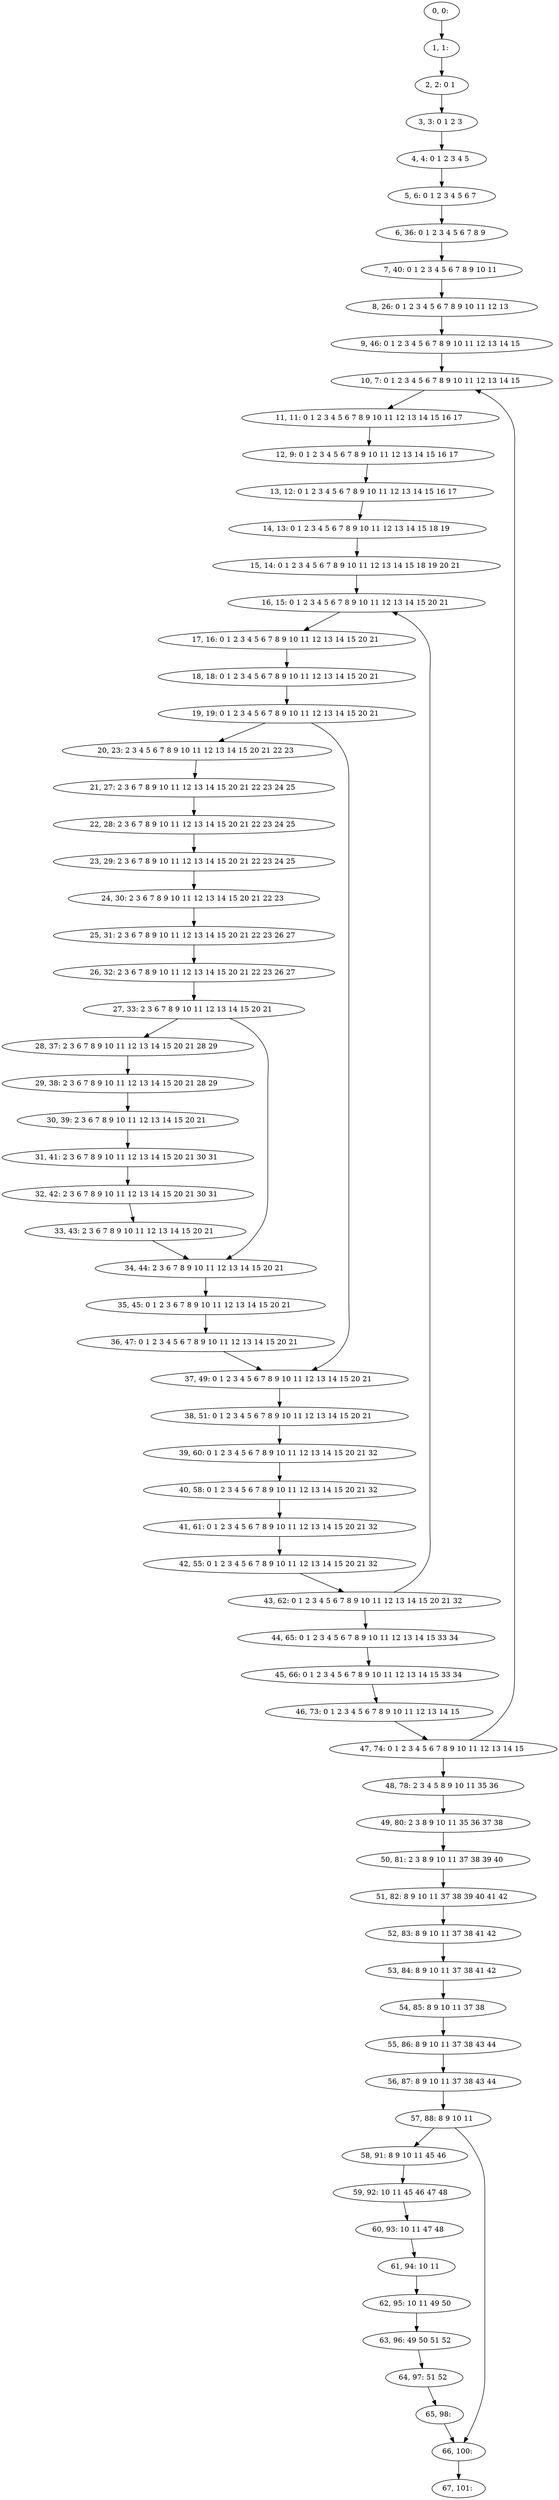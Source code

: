 digraph G {
0[label="0, 0: "];
1[label="1, 1: "];
2[label="2, 2: 0 1 "];
3[label="3, 3: 0 1 2 3 "];
4[label="4, 4: 0 1 2 3 4 5 "];
5[label="5, 6: 0 1 2 3 4 5 6 7 "];
6[label="6, 36: 0 1 2 3 4 5 6 7 8 9 "];
7[label="7, 40: 0 1 2 3 4 5 6 7 8 9 10 11 "];
8[label="8, 26: 0 1 2 3 4 5 6 7 8 9 10 11 12 13 "];
9[label="9, 46: 0 1 2 3 4 5 6 7 8 9 10 11 12 13 14 15 "];
10[label="10, 7: 0 1 2 3 4 5 6 7 8 9 10 11 12 13 14 15 "];
11[label="11, 11: 0 1 2 3 4 5 6 7 8 9 10 11 12 13 14 15 16 17 "];
12[label="12, 9: 0 1 2 3 4 5 6 7 8 9 10 11 12 13 14 15 16 17 "];
13[label="13, 12: 0 1 2 3 4 5 6 7 8 9 10 11 12 13 14 15 16 17 "];
14[label="14, 13: 0 1 2 3 4 5 6 7 8 9 10 11 12 13 14 15 18 19 "];
15[label="15, 14: 0 1 2 3 4 5 6 7 8 9 10 11 12 13 14 15 18 19 20 21 "];
16[label="16, 15: 0 1 2 3 4 5 6 7 8 9 10 11 12 13 14 15 20 21 "];
17[label="17, 16: 0 1 2 3 4 5 6 7 8 9 10 11 12 13 14 15 20 21 "];
18[label="18, 18: 0 1 2 3 4 5 6 7 8 9 10 11 12 13 14 15 20 21 "];
19[label="19, 19: 0 1 2 3 4 5 6 7 8 9 10 11 12 13 14 15 20 21 "];
20[label="20, 23: 2 3 4 5 6 7 8 9 10 11 12 13 14 15 20 21 22 23 "];
21[label="21, 27: 2 3 6 7 8 9 10 11 12 13 14 15 20 21 22 23 24 25 "];
22[label="22, 28: 2 3 6 7 8 9 10 11 12 13 14 15 20 21 22 23 24 25 "];
23[label="23, 29: 2 3 6 7 8 9 10 11 12 13 14 15 20 21 22 23 24 25 "];
24[label="24, 30: 2 3 6 7 8 9 10 11 12 13 14 15 20 21 22 23 "];
25[label="25, 31: 2 3 6 7 8 9 10 11 12 13 14 15 20 21 22 23 26 27 "];
26[label="26, 32: 2 3 6 7 8 9 10 11 12 13 14 15 20 21 22 23 26 27 "];
27[label="27, 33: 2 3 6 7 8 9 10 11 12 13 14 15 20 21 "];
28[label="28, 37: 2 3 6 7 8 9 10 11 12 13 14 15 20 21 28 29 "];
29[label="29, 38: 2 3 6 7 8 9 10 11 12 13 14 15 20 21 28 29 "];
30[label="30, 39: 2 3 6 7 8 9 10 11 12 13 14 15 20 21 "];
31[label="31, 41: 2 3 6 7 8 9 10 11 12 13 14 15 20 21 30 31 "];
32[label="32, 42: 2 3 6 7 8 9 10 11 12 13 14 15 20 21 30 31 "];
33[label="33, 43: 2 3 6 7 8 9 10 11 12 13 14 15 20 21 "];
34[label="34, 44: 2 3 6 7 8 9 10 11 12 13 14 15 20 21 "];
35[label="35, 45: 0 1 2 3 6 7 8 9 10 11 12 13 14 15 20 21 "];
36[label="36, 47: 0 1 2 3 4 5 6 7 8 9 10 11 12 13 14 15 20 21 "];
37[label="37, 49: 0 1 2 3 4 5 6 7 8 9 10 11 12 13 14 15 20 21 "];
38[label="38, 51: 0 1 2 3 4 5 6 7 8 9 10 11 12 13 14 15 20 21 "];
39[label="39, 60: 0 1 2 3 4 5 6 7 8 9 10 11 12 13 14 15 20 21 32 "];
40[label="40, 58: 0 1 2 3 4 5 6 7 8 9 10 11 12 13 14 15 20 21 32 "];
41[label="41, 61: 0 1 2 3 4 5 6 7 8 9 10 11 12 13 14 15 20 21 32 "];
42[label="42, 55: 0 1 2 3 4 5 6 7 8 9 10 11 12 13 14 15 20 21 32 "];
43[label="43, 62: 0 1 2 3 4 5 6 7 8 9 10 11 12 13 14 15 20 21 32 "];
44[label="44, 65: 0 1 2 3 4 5 6 7 8 9 10 11 12 13 14 15 33 34 "];
45[label="45, 66: 0 1 2 3 4 5 6 7 8 9 10 11 12 13 14 15 33 34 "];
46[label="46, 73: 0 1 2 3 4 5 6 7 8 9 10 11 12 13 14 15 "];
47[label="47, 74: 0 1 2 3 4 5 6 7 8 9 10 11 12 13 14 15 "];
48[label="48, 78: 2 3 4 5 8 9 10 11 35 36 "];
49[label="49, 80: 2 3 8 9 10 11 35 36 37 38 "];
50[label="50, 81: 2 3 8 9 10 11 37 38 39 40 "];
51[label="51, 82: 8 9 10 11 37 38 39 40 41 42 "];
52[label="52, 83: 8 9 10 11 37 38 41 42 "];
53[label="53, 84: 8 9 10 11 37 38 41 42 "];
54[label="54, 85: 8 9 10 11 37 38 "];
55[label="55, 86: 8 9 10 11 37 38 43 44 "];
56[label="56, 87: 8 9 10 11 37 38 43 44 "];
57[label="57, 88: 8 9 10 11 "];
58[label="58, 91: 8 9 10 11 45 46 "];
59[label="59, 92: 10 11 45 46 47 48 "];
60[label="60, 93: 10 11 47 48 "];
61[label="61, 94: 10 11 "];
62[label="62, 95: 10 11 49 50 "];
63[label="63, 96: 49 50 51 52 "];
64[label="64, 97: 51 52 "];
65[label="65, 98: "];
66[label="66, 100: "];
67[label="67, 101: "];
0->1 ;
1->2 ;
2->3 ;
3->4 ;
4->5 ;
5->6 ;
6->7 ;
7->8 ;
8->9 ;
9->10 ;
10->11 ;
11->12 ;
12->13 ;
13->14 ;
14->15 ;
15->16 ;
16->17 ;
17->18 ;
18->19 ;
19->20 ;
19->37 ;
20->21 ;
21->22 ;
22->23 ;
23->24 ;
24->25 ;
25->26 ;
26->27 ;
27->28 ;
27->34 ;
28->29 ;
29->30 ;
30->31 ;
31->32 ;
32->33 ;
33->34 ;
34->35 ;
35->36 ;
36->37 ;
37->38 ;
38->39 ;
39->40 ;
40->41 ;
41->42 ;
42->43 ;
43->44 ;
43->16 ;
44->45 ;
45->46 ;
46->47 ;
47->48 ;
47->10 ;
48->49 ;
49->50 ;
50->51 ;
51->52 ;
52->53 ;
53->54 ;
54->55 ;
55->56 ;
56->57 ;
57->58 ;
57->66 ;
58->59 ;
59->60 ;
60->61 ;
61->62 ;
62->63 ;
63->64 ;
64->65 ;
65->66 ;
66->67 ;
}
